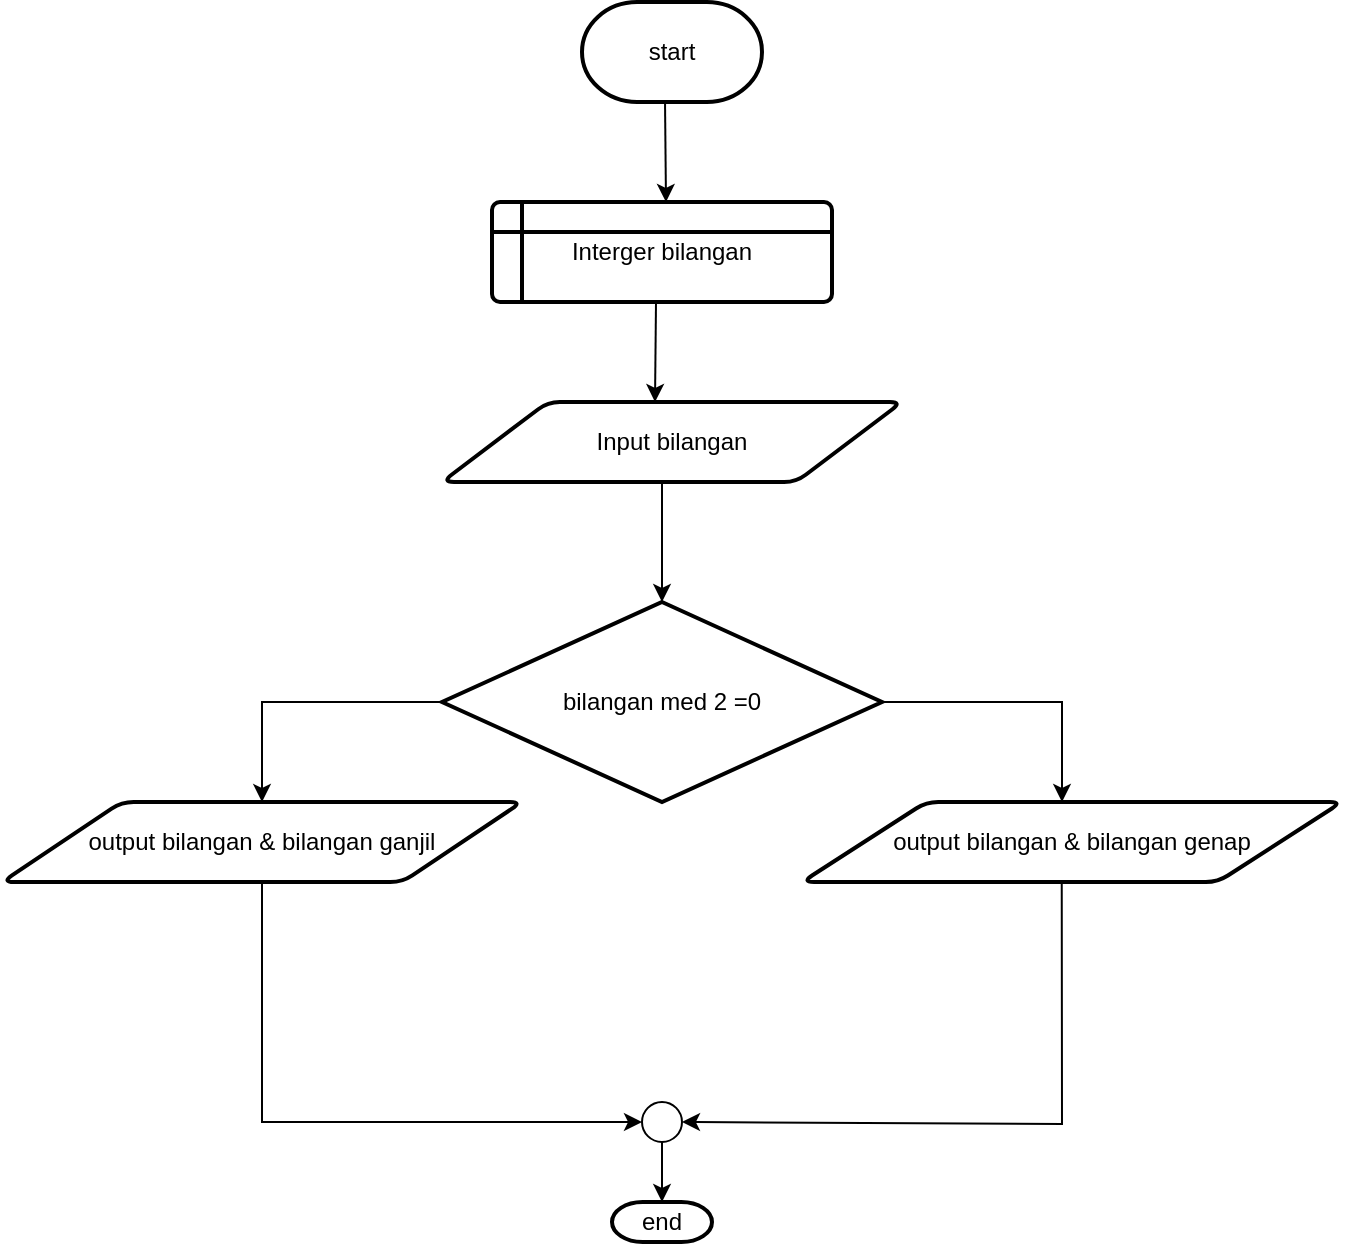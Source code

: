 <mxfile version="22.0.4" type="github">
  <diagram id="C5RBs43oDa-KdzZeNtuy" name="Page-1">
    <mxGraphModel dx="1707" dy="470" grid="1" gridSize="10" guides="1" tooltips="1" connect="1" arrows="1" fold="1" page="1" pageScale="1" pageWidth="827" pageHeight="1169" math="0" shadow="0">
      <root>
        <mxCell id="WIyWlLk6GJQsqaUBKTNV-0" />
        <mxCell id="WIyWlLk6GJQsqaUBKTNV-1" parent="WIyWlLk6GJQsqaUBKTNV-0" />
        <mxCell id="54tyVv2bRcx-7wUgAFXk-0" value="start" style="strokeWidth=2;html=1;shape=mxgraph.flowchart.terminator;whiteSpace=wrap;" vertex="1" parent="WIyWlLk6GJQsqaUBKTNV-1">
          <mxGeometry x="280" y="40" width="90" height="50" as="geometry" />
        </mxCell>
        <mxCell id="54tyVv2bRcx-7wUgAFXk-2" value="" style="endArrow=classic;html=1;rounded=0;exitX=0.367;exitY=1.02;exitDx=0;exitDy=0;exitPerimeter=0;" edge="1" parent="WIyWlLk6GJQsqaUBKTNV-1">
          <mxGeometry width="50" height="50" relative="1" as="geometry">
            <mxPoint x="321.52" y="91" as="sourcePoint" />
            <mxPoint x="322" y="140" as="targetPoint" />
          </mxGeometry>
        </mxCell>
        <mxCell id="54tyVv2bRcx-7wUgAFXk-4" value="Interger bilangan" style="shape=internalStorage;whiteSpace=wrap;html=1;dx=15;dy=15;rounded=1;arcSize=8;strokeWidth=2;" vertex="1" parent="WIyWlLk6GJQsqaUBKTNV-1">
          <mxGeometry x="235" y="140" width="170" height="50" as="geometry" />
        </mxCell>
        <mxCell id="54tyVv2bRcx-7wUgAFXk-11" value="Input bilangan" style="shape=parallelogram;html=1;strokeWidth=2;perimeter=parallelogramPerimeter;whiteSpace=wrap;rounded=1;arcSize=12;size=0.23;" vertex="1" parent="WIyWlLk6GJQsqaUBKTNV-1">
          <mxGeometry x="210" y="240" width="230" height="40" as="geometry" />
        </mxCell>
        <mxCell id="54tyVv2bRcx-7wUgAFXk-13" style="edgeStyle=orthogonalEdgeStyle;rounded=0;orthogonalLoop=1;jettySize=auto;html=1;exitX=0.5;exitY=1;exitDx=0;exitDy=0;" edge="1" parent="WIyWlLk6GJQsqaUBKTNV-1" source="54tyVv2bRcx-7wUgAFXk-11" target="54tyVv2bRcx-7wUgAFXk-11">
          <mxGeometry relative="1" as="geometry" />
        </mxCell>
        <mxCell id="54tyVv2bRcx-7wUgAFXk-27" value="" style="endArrow=classic;html=1;rounded=0;" edge="1" parent="WIyWlLk6GJQsqaUBKTNV-1">
          <mxGeometry width="50" height="50" relative="1" as="geometry">
            <mxPoint x="320" y="280" as="sourcePoint" />
            <mxPoint x="320" y="340" as="targetPoint" />
          </mxGeometry>
        </mxCell>
        <mxCell id="54tyVv2bRcx-7wUgAFXk-28" value="" style="endArrow=classic;html=1;rounded=0;" edge="1" parent="WIyWlLk6GJQsqaUBKTNV-1">
          <mxGeometry width="50" height="50" relative="1" as="geometry">
            <mxPoint x="317" y="190" as="sourcePoint" />
            <mxPoint x="316.5" y="240" as="targetPoint" />
          </mxGeometry>
        </mxCell>
        <mxCell id="54tyVv2bRcx-7wUgAFXk-32" value="bilangan med 2 =0" style="strokeWidth=2;html=1;shape=mxgraph.flowchart.decision;whiteSpace=wrap;" vertex="1" parent="WIyWlLk6GJQsqaUBKTNV-1">
          <mxGeometry x="210" y="340" width="220" height="100" as="geometry" />
        </mxCell>
        <mxCell id="54tyVv2bRcx-7wUgAFXk-33" value="" style="endArrow=classic;html=1;rounded=0;exitX=1;exitY=0.5;exitDx=0;exitDy=0;exitPerimeter=0;" edge="1" parent="WIyWlLk6GJQsqaUBKTNV-1" source="54tyVv2bRcx-7wUgAFXk-32">
          <mxGeometry width="50" height="50" relative="1" as="geometry">
            <mxPoint x="530" y="420" as="sourcePoint" />
            <mxPoint x="520" y="440" as="targetPoint" />
            <Array as="points">
              <mxPoint x="520" y="390" />
            </Array>
          </mxGeometry>
        </mxCell>
        <mxCell id="54tyVv2bRcx-7wUgAFXk-34" value="" style="endArrow=classic;html=1;rounded=0;exitX=0;exitY=0.5;exitDx=0;exitDy=0;exitPerimeter=0;" edge="1" parent="WIyWlLk6GJQsqaUBKTNV-1" source="54tyVv2bRcx-7wUgAFXk-32">
          <mxGeometry width="50" height="50" relative="1" as="geometry">
            <mxPoint x="30" y="330" as="sourcePoint" />
            <mxPoint x="120" y="440" as="targetPoint" />
            <Array as="points">
              <mxPoint x="120" y="390" />
            </Array>
          </mxGeometry>
        </mxCell>
        <mxCell id="54tyVv2bRcx-7wUgAFXk-35" value="output bilangan &amp;amp; bilangan genap" style="shape=parallelogram;html=1;strokeWidth=2;perimeter=parallelogramPerimeter;whiteSpace=wrap;rounded=1;arcSize=12;size=0.23;" vertex="1" parent="WIyWlLk6GJQsqaUBKTNV-1">
          <mxGeometry x="390" y="440" width="270" height="40" as="geometry" />
        </mxCell>
        <mxCell id="54tyVv2bRcx-7wUgAFXk-36" value="output bilangan &amp;amp; bilangan ganjil" style="shape=parallelogram;html=1;strokeWidth=2;perimeter=parallelogramPerimeter;whiteSpace=wrap;rounded=1;arcSize=12;size=0.23;" vertex="1" parent="WIyWlLk6GJQsqaUBKTNV-1">
          <mxGeometry x="-10" y="440" width="260" height="40" as="geometry" />
        </mxCell>
        <mxCell id="54tyVv2bRcx-7wUgAFXk-37" value="" style="endArrow=classic;html=1;rounded=0;exitX=0.5;exitY=1;exitDx=0;exitDy=0;" edge="1" parent="WIyWlLk6GJQsqaUBKTNV-1">
          <mxGeometry width="50" height="50" relative="1" as="geometry">
            <mxPoint x="120" y="480" as="sourcePoint" />
            <mxPoint x="310" y="600" as="targetPoint" />
            <Array as="points">
              <mxPoint x="120" y="600" />
            </Array>
          </mxGeometry>
        </mxCell>
        <mxCell id="54tyVv2bRcx-7wUgAFXk-38" value="" style="endArrow=classic;html=1;rounded=0;exitX=0.481;exitY=1;exitDx=0;exitDy=0;exitPerimeter=0;entryX=1;entryY=0.5;entryDx=0;entryDy=0;entryPerimeter=0;" edge="1" parent="WIyWlLk6GJQsqaUBKTNV-1" source="54tyVv2bRcx-7wUgAFXk-35" target="54tyVv2bRcx-7wUgAFXk-40">
          <mxGeometry width="50" height="50" relative="1" as="geometry">
            <mxPoint x="520" y="490" as="sourcePoint" />
            <mxPoint x="340" y="601" as="targetPoint" />
            <Array as="points">
              <mxPoint x="520" y="601" />
            </Array>
          </mxGeometry>
        </mxCell>
        <mxCell id="54tyVv2bRcx-7wUgAFXk-40" value="" style="verticalLabelPosition=bottom;verticalAlign=top;html=1;shape=mxgraph.flowchart.on-page_reference;" vertex="1" parent="WIyWlLk6GJQsqaUBKTNV-1">
          <mxGeometry x="310" y="590" width="20" height="20" as="geometry" />
        </mxCell>
        <mxCell id="54tyVv2bRcx-7wUgAFXk-43" value="" style="endArrow=classic;html=1;rounded=0;exitX=0.5;exitY=1;exitDx=0;exitDy=0;exitPerimeter=0;" edge="1" parent="WIyWlLk6GJQsqaUBKTNV-1" source="54tyVv2bRcx-7wUgAFXk-40">
          <mxGeometry width="50" height="50" relative="1" as="geometry">
            <mxPoint x="390" y="510" as="sourcePoint" />
            <mxPoint x="320" y="640" as="targetPoint" />
          </mxGeometry>
        </mxCell>
        <mxCell id="54tyVv2bRcx-7wUgAFXk-44" value="end" style="strokeWidth=2;html=1;shape=mxgraph.flowchart.terminator;whiteSpace=wrap;" vertex="1" parent="WIyWlLk6GJQsqaUBKTNV-1">
          <mxGeometry x="295" y="640" width="50" height="20" as="geometry" />
        </mxCell>
      </root>
    </mxGraphModel>
  </diagram>
</mxfile>
